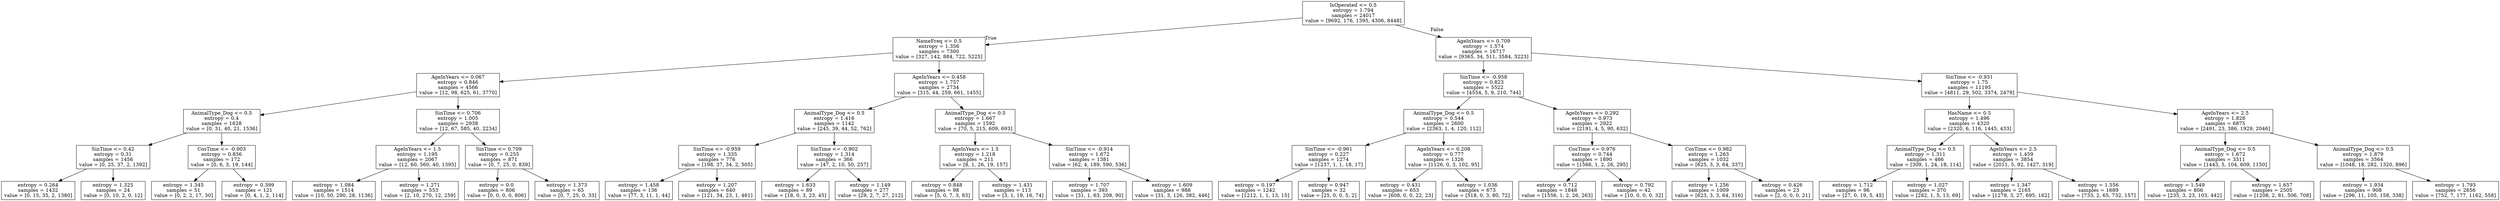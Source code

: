 digraph Tree {
node [shape=box] ;
0 [label="IsOperated <= 0.5\nentropy = 1.794\nsamples = 24017\nvalue = [9692, 176, 1395, 4306, 8448]"] ;
1 [label="NameFreq <= 0.5\nentropy = 1.356\nsamples = 7300\nvalue = [327, 142, 884, 722, 5225]"] ;
0 -> 1 [labeldistance=2.5, labelangle=45, headlabel="True"] ;
2 [label="AgeInYears <= 0.067\nentropy = 0.846\nsamples = 4566\nvalue = [12, 98, 625, 61, 3770]"] ;
1 -> 2 ;
3 [label="AnimalType_Dog <= 0.5\nentropy = 0.4\nsamples = 1628\nvalue = [0, 31, 40, 21, 1536]"] ;
2 -> 3 ;
4 [label="SinTime <= 0.42\nentropy = 0.31\nsamples = 1456\nvalue = [0, 25, 37, 2, 1392]"] ;
3 -> 4 ;
5 [label="entropy = 0.264\nsamples = 1432\nvalue = [0, 15, 35, 2, 1380]"] ;
4 -> 5 ;
6 [label="entropy = 1.325\nsamples = 24\nvalue = [0, 10, 2, 0, 12]"] ;
4 -> 6 ;
7 [label="CosTime <= -0.903\nentropy = 0.836\nsamples = 172\nvalue = [0, 6, 3, 19, 144]"] ;
3 -> 7 ;
8 [label="entropy = 1.345\nsamples = 51\nvalue = [0, 2, 2, 17, 30]"] ;
7 -> 8 ;
9 [label="entropy = 0.399\nsamples = 121\nvalue = [0, 4, 1, 2, 114]"] ;
7 -> 9 ;
10 [label="SinTime <= 0.706\nentropy = 1.005\nsamples = 2938\nvalue = [12, 67, 585, 40, 2234]"] ;
2 -> 10 ;
11 [label="AgeInYears <= 1.5\nentropy = 1.195\nsamples = 2067\nvalue = [12, 60, 560, 40, 1395]"] ;
10 -> 11 ;
12 [label="entropy = 1.084\nsamples = 1514\nvalue = [10, 50, 290, 28, 1136]"] ;
11 -> 12 ;
13 [label="entropy = 1.271\nsamples = 553\nvalue = [2, 10, 270, 12, 259]"] ;
11 -> 13 ;
14 [label="SinTime <= 0.709\nentropy = 0.255\nsamples = 871\nvalue = [0, 7, 25, 0, 839]"] ;
10 -> 14 ;
15 [label="entropy = 0.0\nsamples = 806\nvalue = [0, 0, 0, 0, 806]"] ;
14 -> 15 ;
16 [label="entropy = 1.373\nsamples = 65\nvalue = [0, 7, 25, 0, 33]"] ;
14 -> 16 ;
17 [label="AgeInYears <= 0.458\nentropy = 1.757\nsamples = 2734\nvalue = [315, 44, 259, 661, 1455]"] ;
1 -> 17 ;
18 [label="AnimalType_Dog <= 0.5\nentropy = 1.416\nsamples = 1142\nvalue = [245, 39, 44, 52, 762]"] ;
17 -> 18 ;
19 [label="SinTime <= -0.959\nentropy = 1.335\nsamples = 776\nvalue = [198, 37, 34, 2, 505]"] ;
18 -> 19 ;
20 [label="entropy = 1.458\nsamples = 136\nvalue = [77, 3, 11, 1, 44]"] ;
19 -> 20 ;
21 [label="entropy = 1.207\nsamples = 640\nvalue = [121, 34, 23, 1, 461]"] ;
19 -> 21 ;
22 [label="SinTime <= -0.902\nentropy = 1.314\nsamples = 366\nvalue = [47, 2, 10, 50, 257]"] ;
18 -> 22 ;
23 [label="entropy = 1.633\nsamples = 89\nvalue = [18, 0, 3, 23, 45]"] ;
22 -> 23 ;
24 [label="entropy = 1.149\nsamples = 277\nvalue = [29, 2, 7, 27, 212]"] ;
22 -> 24 ;
25 [label="AnimalType_Dog <= 0.5\nentropy = 1.667\nsamples = 1592\nvalue = [70, 5, 215, 609, 693]"] ;
17 -> 25 ;
26 [label="AgeInYears <= 1.5\nentropy = 1.218\nsamples = 211\nvalue = [8, 1, 26, 19, 157]"] ;
25 -> 26 ;
27 [label="entropy = 0.848\nsamples = 98\nvalue = [5, 0, 7, 3, 83]"] ;
26 -> 27 ;
28 [label="entropy = 1.431\nsamples = 113\nvalue = [3, 1, 19, 16, 74]"] ;
26 -> 28 ;
29 [label="SinTime <= -0.914\nentropy = 1.672\nsamples = 1381\nvalue = [62, 4, 189, 590, 536]"] ;
25 -> 29 ;
30 [label="entropy = 1.707\nsamples = 393\nvalue = [31, 1, 63, 208, 90]"] ;
29 -> 30 ;
31 [label="entropy = 1.609\nsamples = 988\nvalue = [31, 3, 126, 382, 446]"] ;
29 -> 31 ;
32 [label="AgeInYears <= 0.709\nentropy = 1.574\nsamples = 16717\nvalue = [9365, 34, 511, 3584, 3223]"] ;
0 -> 32 [labeldistance=2.5, labelangle=-45, headlabel="False"] ;
33 [label="SinTime <= -0.958\nentropy = 0.823\nsamples = 5522\nvalue = [4554, 5, 9, 210, 744]"] ;
32 -> 33 ;
34 [label="AnimalType_Dog <= 0.5\nentropy = 0.544\nsamples = 2600\nvalue = [2363, 1, 4, 120, 112]"] ;
33 -> 34 ;
35 [label="SinTime <= -0.961\nentropy = 0.227\nsamples = 1274\nvalue = [1237, 1, 1, 18, 17]"] ;
34 -> 35 ;
36 [label="entropy = 0.197\nsamples = 1242\nvalue = [1212, 1, 1, 13, 15]"] ;
35 -> 36 ;
37 [label="entropy = 0.947\nsamples = 32\nvalue = [25, 0, 0, 5, 2]"] ;
35 -> 37 ;
38 [label="AgeInYears <= 0.208\nentropy = 0.777\nsamples = 1326\nvalue = [1126, 0, 3, 102, 95]"] ;
34 -> 38 ;
39 [label="entropy = 0.431\nsamples = 653\nvalue = [608, 0, 0, 22, 23]"] ;
38 -> 39 ;
40 [label="entropy = 1.036\nsamples = 673\nvalue = [518, 0, 3, 80, 72]"] ;
38 -> 40 ;
41 [label="AgeInYears <= 0.292\nentropy = 0.973\nsamples = 2922\nvalue = [2191, 4, 5, 90, 632]"] ;
33 -> 41 ;
42 [label="CosTime <= 0.976\nentropy = 0.744\nsamples = 1890\nvalue = [1566, 1, 2, 26, 295]"] ;
41 -> 42 ;
43 [label="entropy = 0.712\nsamples = 1848\nvalue = [1556, 1, 2, 26, 263]"] ;
42 -> 43 ;
44 [label="entropy = 0.792\nsamples = 42\nvalue = [10, 0, 0, 0, 32]"] ;
42 -> 44 ;
45 [label="CosTime <= 0.982\nentropy = 1.263\nsamples = 1032\nvalue = [625, 3, 3, 64, 337]"] ;
41 -> 45 ;
46 [label="entropy = 1.256\nsamples = 1009\nvalue = [623, 3, 3, 64, 316]"] ;
45 -> 46 ;
47 [label="entropy = 0.426\nsamples = 23\nvalue = [2, 0, 0, 0, 21]"] ;
45 -> 47 ;
48 [label="SinTime <= -0.931\nentropy = 1.75\nsamples = 11195\nvalue = [4811, 29, 502, 3374, 2479]"] ;
32 -> 48 ;
49 [label="HasName <= 0.5\nentropy = 1.496\nsamples = 4320\nvalue = [2320, 6, 116, 1445, 433]"] ;
48 -> 49 ;
50 [label="AnimalType_Dog <= 0.5\nentropy = 1.311\nsamples = 466\nvalue = [309, 1, 24, 18, 114]"] ;
49 -> 50 ;
51 [label="entropy = 1.712\nsamples = 96\nvalue = [27, 0, 19, 5, 45]"] ;
50 -> 51 ;
52 [label="entropy = 1.027\nsamples = 370\nvalue = [282, 1, 5, 13, 69]"] ;
50 -> 52 ;
53 [label="AgeInYears <= 2.5\nentropy = 1.459\nsamples = 3854\nvalue = [2011, 5, 92, 1427, 319]"] ;
49 -> 53 ;
54 [label="entropy = 1.347\nsamples = 2165\nvalue = [1278, 3, 27, 695, 162]"] ;
53 -> 54 ;
55 [label="entropy = 1.556\nsamples = 1689\nvalue = [733, 2, 65, 732, 157]"] ;
53 -> 55 ;
56 [label="AgeInYears <= 2.5\nentropy = 1.826\nsamples = 6875\nvalue = [2491, 23, 386, 1929, 2046]"] ;
48 -> 56 ;
57 [label="AnimalType_Dog <= 0.5\nentropy = 1.672\nsamples = 3311\nvalue = [1443, 5, 104, 609, 1150]"] ;
56 -> 57 ;
58 [label="entropy = 1.549\nsamples = 806\nvalue = [235, 3, 23, 103, 442]"] ;
57 -> 58 ;
59 [label="entropy = 1.657\nsamples = 2505\nvalue = [1208, 2, 81, 506, 708]"] ;
57 -> 59 ;
60 [label="AnimalType_Dog <= 0.5\nentropy = 1.879\nsamples = 3564\nvalue = [1048, 18, 282, 1320, 896]"] ;
56 -> 60 ;
61 [label="entropy = 1.934\nsamples = 908\nvalue = [296, 11, 105, 158, 338]"] ;
60 -> 61 ;
62 [label="entropy = 1.793\nsamples = 2656\nvalue = [752, 7, 177, 1162, 558]"] ;
60 -> 62 ;
}